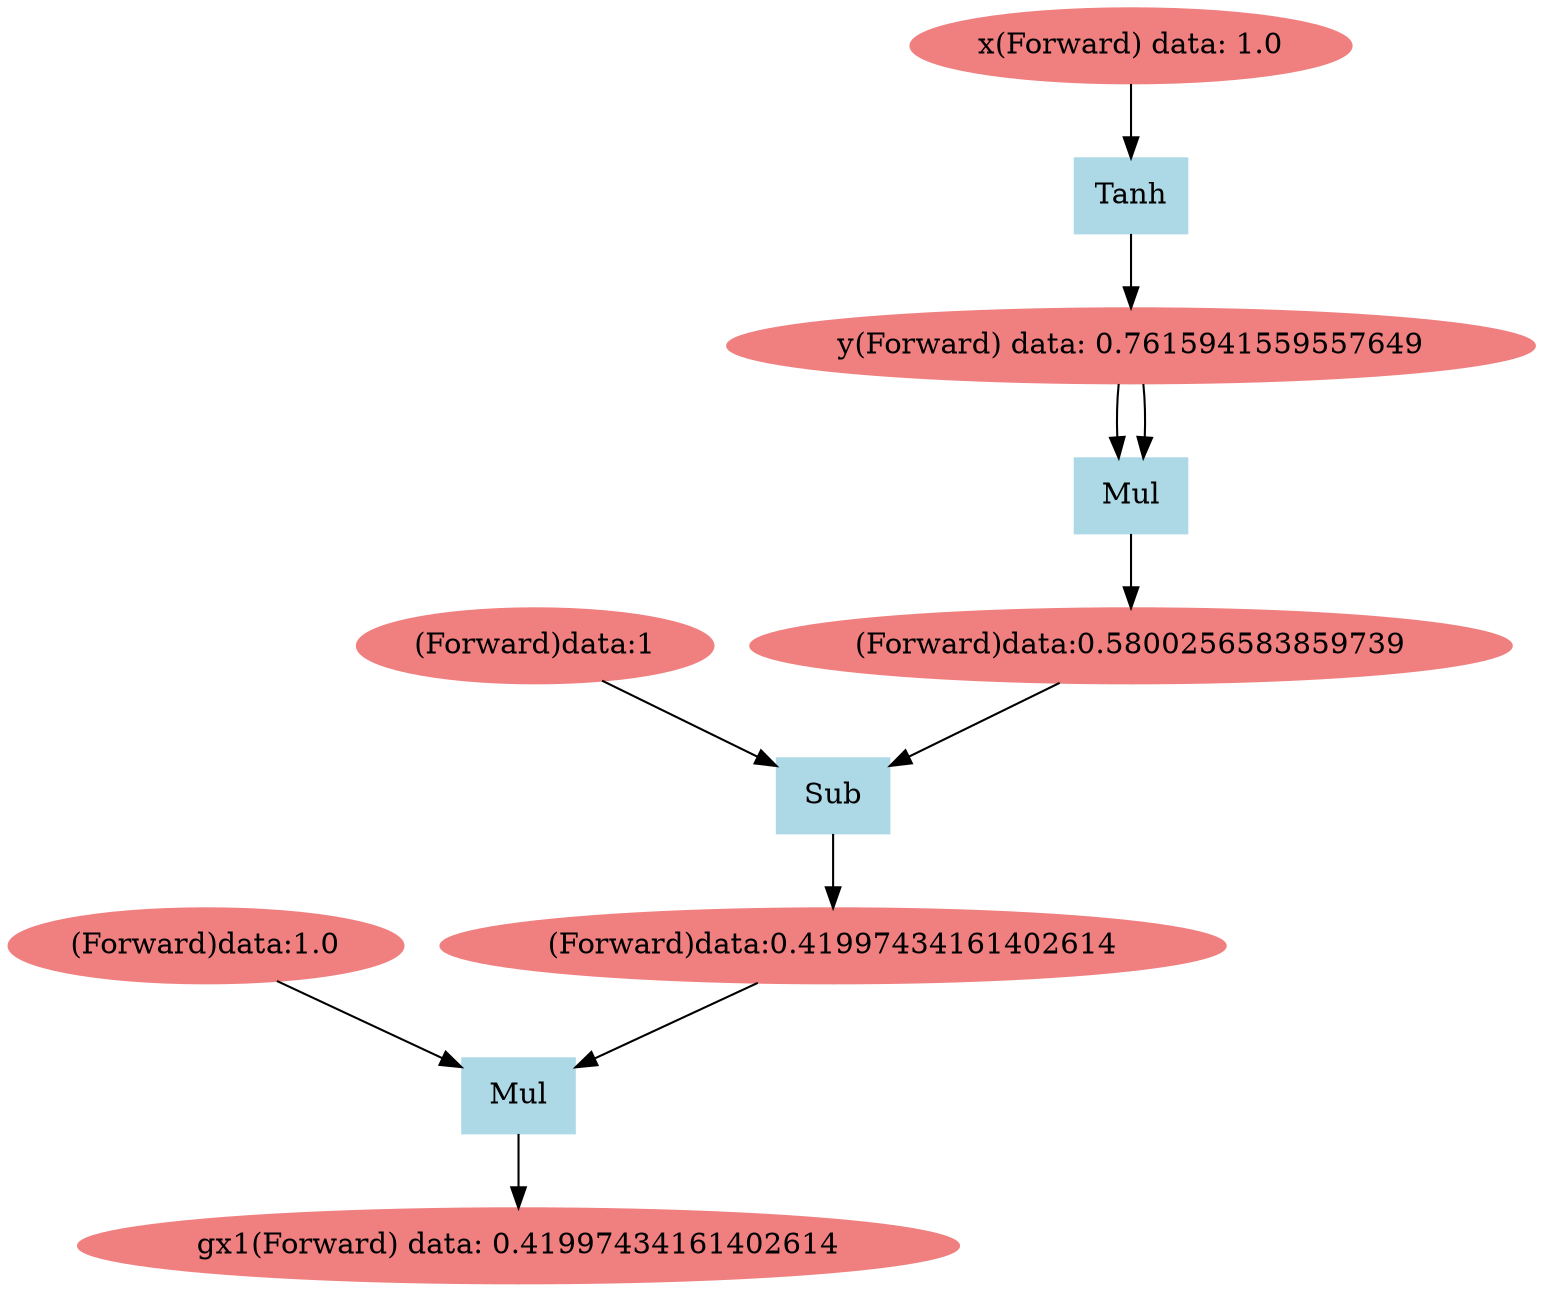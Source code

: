 digraph g {
Forward2093505487008 [label="gx1(Forward) data: 0.41997434161402614", color=lightcoral, style=filled]
Forward2093505486912 [label ="Mul", color=lightblue, style=filled, shape=box]
Forward2093505449312 -> Forward2093505486912
Forward2093505449888 -> Forward2093505486912
Forward2093505486912 -> Forward2093505487008
Forward2093505449312 [label="(Forward)data:1.0", color=lightcoral, style=filled]
Forward2093505449888 [label="(Forward)data:0.41997434161402614", color=lightcoral, style=filled]
Forward2093505449696 [label ="Sub", color=lightblue, style=filled, shape=box]
Forward2093505449792 -> Forward2093505449696
Forward2093505449600 -> Forward2093505449696
Forward2093505449696 -> Forward2093505449888
Forward2093505449792 [label="(Forward)data:1", color=lightcoral, style=filled]
Forward2093505449600 [label="(Forward)data:0.5800256583859739", color=lightcoral, style=filled]
Forward2093505449504 [label ="Mul", color=lightblue, style=filled, shape=box]
Forward2093464256128 -> Forward2093505449504
Forward2093464256128 -> Forward2093505449504
Forward2093505449504 -> Forward2093505449600
Forward2093464256128 [label="y(Forward) data: 0.7615941559557649", color=lightcoral, style=filled]
Forward2093464256128 [label="y(Forward) data: 0.7615941559557649", color=lightcoral, style=filled]
Forward2093464255216 [label ="Tanh", color=lightblue, style=filled, shape=box]
Forward2093464256272 -> Forward2093464255216
Forward2093464255216 -> Forward2093464256128
Forward2093464256272 [label="x(Forward) data: 1.0", color=lightcoral, style=filled]
}